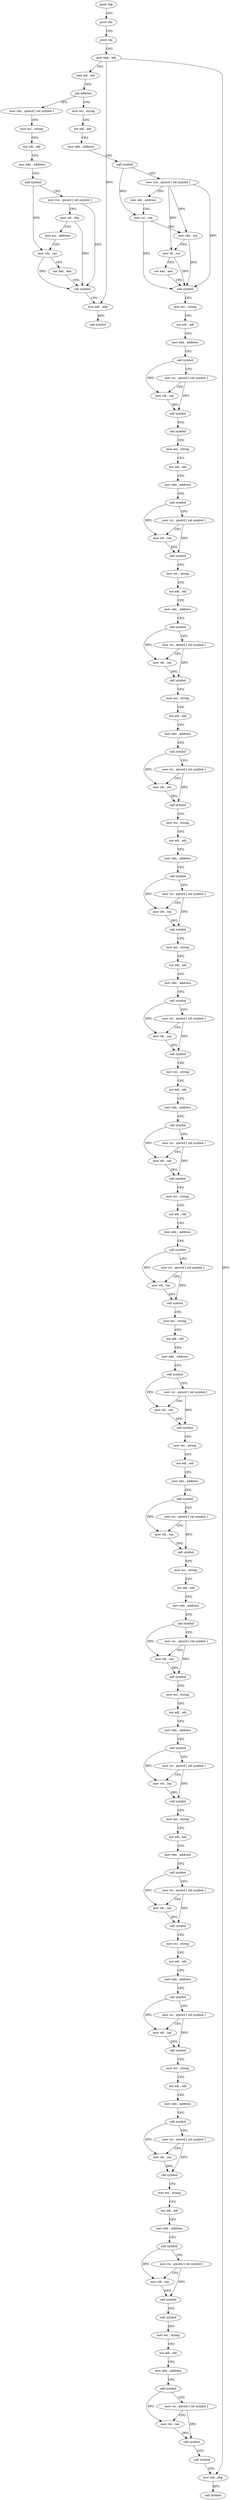 digraph "func" {
"4204976" [label = "push rbp" ]
"4204977" [label = "push rbx" ]
"4204978" [label = "push rax" ]
"4204979" [label = "mov ebp , edi" ]
"4204981" [label = "test edi , edi" ]
"4204983" [label = "jne address" ]
"4205600" [label = "mov rbx , qword [ rel symbol ]" ]
"4204989" [label = "mov esi , string" ]
"4205607" [label = "mov esi , string" ]
"4205612" [label = "xor edi , edi" ]
"4205614" [label = "mov edx , address" ]
"4205619" [label = "call symbol" ]
"4205624" [label = "mov rcx , qword [ rel symbol ]" ]
"4205631" [label = "mov rdi , rbx" ]
"4205634" [label = "mov esi , address" ]
"4205639" [label = "mov rdx , rax" ]
"4205642" [label = "xor eax , eax" ]
"4205644" [label = "call symbol" ]
"4205649" [label = "mov edi , ebp" ]
"4205651" [label = "call symbol" ]
"4204994" [label = "xor edi , edi" ]
"4204996" [label = "mov edx , address" ]
"4205001" [label = "call symbol" ]
"4205006" [label = "mov rcx , qword [ rel symbol ]" ]
"4205013" [label = "mov edi , address" ]
"4205018" [label = "mov rsi , rax" ]
"4205021" [label = "mov rdx , rcx" ]
"4205024" [label = "mov r8 , rcx" ]
"4205027" [label = "xor eax , eax" ]
"4205029" [label = "call symbol" ]
"4205034" [label = "mov esi , string" ]
"4205039" [label = "xor edi , edi" ]
"4205041" [label = "mov edx , address" ]
"4205046" [label = "call symbol" ]
"4205051" [label = "mov rsi , qword [ rel symbol ]" ]
"4205058" [label = "mov rdi , rax" ]
"4205061" [label = "call symbol" ]
"4205066" [label = "call symbol" ]
"4205071" [label = "mov esi , string" ]
"4205076" [label = "xor edi , edi" ]
"4205078" [label = "mov edx , address" ]
"4205083" [label = "call symbol" ]
"4205088" [label = "mov rsi , qword [ rel symbol ]" ]
"4205095" [label = "mov rdi , rax" ]
"4205098" [label = "call symbol" ]
"4205103" [label = "mov esi , string" ]
"4205108" [label = "xor edi , edi" ]
"4205110" [label = "mov edx , address" ]
"4205115" [label = "call symbol" ]
"4205120" [label = "mov rsi , qword [ rel symbol ]" ]
"4205127" [label = "mov rdi , rax" ]
"4205130" [label = "call symbol" ]
"4205135" [label = "mov esi , string" ]
"4205140" [label = "xor edi , edi" ]
"4205142" [label = "mov edx , address" ]
"4205147" [label = "call symbol" ]
"4205152" [label = "mov rsi , qword [ rel symbol ]" ]
"4205159" [label = "mov rdi , rax" ]
"4205162" [label = "call symbol" ]
"4205167" [label = "mov esi , string" ]
"4205172" [label = "xor edi , edi" ]
"4205174" [label = "mov edx , address" ]
"4205179" [label = "call symbol" ]
"4205184" [label = "mov rsi , qword [ rel symbol ]" ]
"4205191" [label = "mov rdi , rax" ]
"4205194" [label = "call symbol" ]
"4205199" [label = "mov esi , string" ]
"4205204" [label = "xor edi , edi" ]
"4205206" [label = "mov edx , address" ]
"4205211" [label = "call symbol" ]
"4205216" [label = "mov rsi , qword [ rel symbol ]" ]
"4205223" [label = "mov rdi , rax" ]
"4205226" [label = "call symbol" ]
"4205231" [label = "mov esi , string" ]
"4205236" [label = "xor edi , edi" ]
"4205238" [label = "mov edx , address" ]
"4205243" [label = "call symbol" ]
"4205248" [label = "mov rsi , qword [ rel symbol ]" ]
"4205255" [label = "mov rdi , rax" ]
"4205258" [label = "call symbol" ]
"4205263" [label = "mov esi , string" ]
"4205268" [label = "xor edi , edi" ]
"4205270" [label = "mov edx , address" ]
"4205275" [label = "call symbol" ]
"4205280" [label = "mov rsi , qword [ rel symbol ]" ]
"4205287" [label = "mov rdi , rax" ]
"4205290" [label = "call symbol" ]
"4205295" [label = "mov esi , string" ]
"4205300" [label = "xor edi , edi" ]
"4205302" [label = "mov edx , address" ]
"4205307" [label = "call symbol" ]
"4205312" [label = "mov rsi , qword [ rel symbol ]" ]
"4205319" [label = "mov rdi , rax" ]
"4205322" [label = "call symbol" ]
"4205327" [label = "mov esi , string" ]
"4205332" [label = "xor edi , edi" ]
"4205334" [label = "mov edx , address" ]
"4205339" [label = "call symbol" ]
"4205344" [label = "mov rsi , qword [ rel symbol ]" ]
"4205351" [label = "mov rdi , rax" ]
"4205354" [label = "call symbol" ]
"4205359" [label = "mov esi , string" ]
"4205364" [label = "xor edi , edi" ]
"4205366" [label = "mov edx , address" ]
"4205371" [label = "call symbol" ]
"4205376" [label = "mov rsi , qword [ rel symbol ]" ]
"4205383" [label = "mov rdi , rax" ]
"4205386" [label = "call symbol" ]
"4205391" [label = "mov esi , string" ]
"4205396" [label = "xor edi , edi" ]
"4205398" [label = "mov edx , address" ]
"4205403" [label = "call symbol" ]
"4205408" [label = "mov rsi , qword [ rel symbol ]" ]
"4205415" [label = "mov rdi , rax" ]
"4205418" [label = "call symbol" ]
"4205423" [label = "mov esi , string" ]
"4205428" [label = "xor edi , edi" ]
"4205430" [label = "mov edx , address" ]
"4205435" [label = "call symbol" ]
"4205440" [label = "mov rsi , qword [ rel symbol ]" ]
"4205447" [label = "mov rdi , rax" ]
"4205450" [label = "call symbol" ]
"4205455" [label = "mov esi , string" ]
"4205460" [label = "xor edi , edi" ]
"4205462" [label = "mov edx , address" ]
"4205467" [label = "call symbol" ]
"4205472" [label = "mov rsi , qword [ rel symbol ]" ]
"4205479" [label = "mov rdi , rax" ]
"4205482" [label = "call symbol" ]
"4205487" [label = "mov esi , string" ]
"4205492" [label = "xor edi , edi" ]
"4205494" [label = "mov edx , address" ]
"4205499" [label = "call symbol" ]
"4205504" [label = "mov rsi , qword [ rel symbol ]" ]
"4205511" [label = "mov rdi , rax" ]
"4205514" [label = "call symbol" ]
"4205519" [label = "mov esi , string" ]
"4205524" [label = "xor edi , edi" ]
"4205526" [label = "mov edx , address" ]
"4205531" [label = "call symbol" ]
"4205536" [label = "mov rsi , qword [ rel symbol ]" ]
"4205543" [label = "mov rdi , rax" ]
"4205546" [label = "call symbol" ]
"4205551" [label = "call symbol" ]
"4205556" [label = "mov esi , string" ]
"4205561" [label = "xor edi , edi" ]
"4205563" [label = "mov edx , address" ]
"4205568" [label = "call symbol" ]
"4205573" [label = "mov rsi , qword [ rel symbol ]" ]
"4205580" [label = "mov rdi , rax" ]
"4205583" [label = "call symbol" ]
"4205588" [label = "call symbol" ]
"4205593" [label = "mov edi , ebp" ]
"4205595" [label = "call symbol" ]
"4204976" -> "4204977" [ label = "CFG" ]
"4204977" -> "4204978" [ label = "CFG" ]
"4204978" -> "4204979" [ label = "CFG" ]
"4204979" -> "4204981" [ label = "CFG" ]
"4204979" -> "4205649" [ label = "DFG" ]
"4204979" -> "4205593" [ label = "DFG" ]
"4204981" -> "4204983" [ label = "CFG" ]
"4204983" -> "4205600" [ label = "CFG" ]
"4204983" -> "4204989" [ label = "CFG" ]
"4205600" -> "4205607" [ label = "CFG" ]
"4204989" -> "4204994" [ label = "CFG" ]
"4205607" -> "4205612" [ label = "CFG" ]
"4205612" -> "4205614" [ label = "CFG" ]
"4205614" -> "4205619" [ label = "CFG" ]
"4205619" -> "4205624" [ label = "CFG" ]
"4205619" -> "4205639" [ label = "DFG" ]
"4205624" -> "4205631" [ label = "CFG" ]
"4205624" -> "4205644" [ label = "DFG" ]
"4205631" -> "4205634" [ label = "CFG" ]
"4205631" -> "4205644" [ label = "DFG" ]
"4205634" -> "4205639" [ label = "CFG" ]
"4205639" -> "4205642" [ label = "CFG" ]
"4205639" -> "4205644" [ label = "DFG" ]
"4205642" -> "4205644" [ label = "CFG" ]
"4205644" -> "4205649" [ label = "CFG" ]
"4205649" -> "4205651" [ label = "DFG" ]
"4204994" -> "4204996" [ label = "CFG" ]
"4204996" -> "4205001" [ label = "CFG" ]
"4205001" -> "4205006" [ label = "CFG" ]
"4205001" -> "4205018" [ label = "DFG" ]
"4205006" -> "4205013" [ label = "CFG" ]
"4205006" -> "4205021" [ label = "DFG" ]
"4205006" -> "4205024" [ label = "DFG" ]
"4205006" -> "4205029" [ label = "DFG" ]
"4205013" -> "4205018" [ label = "CFG" ]
"4205018" -> "4205021" [ label = "CFG" ]
"4205018" -> "4205029" [ label = "DFG" ]
"4205021" -> "4205024" [ label = "CFG" ]
"4205021" -> "4205029" [ label = "DFG" ]
"4205024" -> "4205027" [ label = "CFG" ]
"4205024" -> "4205029" [ label = "DFG" ]
"4205027" -> "4205029" [ label = "CFG" ]
"4205029" -> "4205034" [ label = "CFG" ]
"4205034" -> "4205039" [ label = "CFG" ]
"4205039" -> "4205041" [ label = "CFG" ]
"4205041" -> "4205046" [ label = "CFG" ]
"4205046" -> "4205051" [ label = "CFG" ]
"4205046" -> "4205058" [ label = "DFG" ]
"4205051" -> "4205058" [ label = "CFG" ]
"4205051" -> "4205061" [ label = "DFG" ]
"4205058" -> "4205061" [ label = "DFG" ]
"4205061" -> "4205066" [ label = "CFG" ]
"4205066" -> "4205071" [ label = "CFG" ]
"4205071" -> "4205076" [ label = "CFG" ]
"4205076" -> "4205078" [ label = "CFG" ]
"4205078" -> "4205083" [ label = "CFG" ]
"4205083" -> "4205088" [ label = "CFG" ]
"4205083" -> "4205095" [ label = "DFG" ]
"4205088" -> "4205095" [ label = "CFG" ]
"4205088" -> "4205098" [ label = "DFG" ]
"4205095" -> "4205098" [ label = "DFG" ]
"4205098" -> "4205103" [ label = "CFG" ]
"4205103" -> "4205108" [ label = "CFG" ]
"4205108" -> "4205110" [ label = "CFG" ]
"4205110" -> "4205115" [ label = "CFG" ]
"4205115" -> "4205120" [ label = "CFG" ]
"4205115" -> "4205127" [ label = "DFG" ]
"4205120" -> "4205127" [ label = "CFG" ]
"4205120" -> "4205130" [ label = "DFG" ]
"4205127" -> "4205130" [ label = "DFG" ]
"4205130" -> "4205135" [ label = "CFG" ]
"4205135" -> "4205140" [ label = "CFG" ]
"4205140" -> "4205142" [ label = "CFG" ]
"4205142" -> "4205147" [ label = "CFG" ]
"4205147" -> "4205152" [ label = "CFG" ]
"4205147" -> "4205159" [ label = "DFG" ]
"4205152" -> "4205159" [ label = "CFG" ]
"4205152" -> "4205162" [ label = "DFG" ]
"4205159" -> "4205162" [ label = "DFG" ]
"4205162" -> "4205167" [ label = "CFG" ]
"4205167" -> "4205172" [ label = "CFG" ]
"4205172" -> "4205174" [ label = "CFG" ]
"4205174" -> "4205179" [ label = "CFG" ]
"4205179" -> "4205184" [ label = "CFG" ]
"4205179" -> "4205191" [ label = "DFG" ]
"4205184" -> "4205191" [ label = "CFG" ]
"4205184" -> "4205194" [ label = "DFG" ]
"4205191" -> "4205194" [ label = "DFG" ]
"4205194" -> "4205199" [ label = "CFG" ]
"4205199" -> "4205204" [ label = "CFG" ]
"4205204" -> "4205206" [ label = "CFG" ]
"4205206" -> "4205211" [ label = "CFG" ]
"4205211" -> "4205216" [ label = "CFG" ]
"4205211" -> "4205223" [ label = "DFG" ]
"4205216" -> "4205223" [ label = "CFG" ]
"4205216" -> "4205226" [ label = "DFG" ]
"4205223" -> "4205226" [ label = "DFG" ]
"4205226" -> "4205231" [ label = "CFG" ]
"4205231" -> "4205236" [ label = "CFG" ]
"4205236" -> "4205238" [ label = "CFG" ]
"4205238" -> "4205243" [ label = "CFG" ]
"4205243" -> "4205248" [ label = "CFG" ]
"4205243" -> "4205255" [ label = "DFG" ]
"4205248" -> "4205255" [ label = "CFG" ]
"4205248" -> "4205258" [ label = "DFG" ]
"4205255" -> "4205258" [ label = "DFG" ]
"4205258" -> "4205263" [ label = "CFG" ]
"4205263" -> "4205268" [ label = "CFG" ]
"4205268" -> "4205270" [ label = "CFG" ]
"4205270" -> "4205275" [ label = "CFG" ]
"4205275" -> "4205280" [ label = "CFG" ]
"4205275" -> "4205287" [ label = "DFG" ]
"4205280" -> "4205287" [ label = "CFG" ]
"4205280" -> "4205290" [ label = "DFG" ]
"4205287" -> "4205290" [ label = "DFG" ]
"4205290" -> "4205295" [ label = "CFG" ]
"4205295" -> "4205300" [ label = "CFG" ]
"4205300" -> "4205302" [ label = "CFG" ]
"4205302" -> "4205307" [ label = "CFG" ]
"4205307" -> "4205312" [ label = "CFG" ]
"4205307" -> "4205319" [ label = "DFG" ]
"4205312" -> "4205319" [ label = "CFG" ]
"4205312" -> "4205322" [ label = "DFG" ]
"4205319" -> "4205322" [ label = "DFG" ]
"4205322" -> "4205327" [ label = "CFG" ]
"4205327" -> "4205332" [ label = "CFG" ]
"4205332" -> "4205334" [ label = "CFG" ]
"4205334" -> "4205339" [ label = "CFG" ]
"4205339" -> "4205344" [ label = "CFG" ]
"4205339" -> "4205351" [ label = "DFG" ]
"4205344" -> "4205351" [ label = "CFG" ]
"4205344" -> "4205354" [ label = "DFG" ]
"4205351" -> "4205354" [ label = "DFG" ]
"4205354" -> "4205359" [ label = "CFG" ]
"4205359" -> "4205364" [ label = "CFG" ]
"4205364" -> "4205366" [ label = "CFG" ]
"4205366" -> "4205371" [ label = "CFG" ]
"4205371" -> "4205376" [ label = "CFG" ]
"4205371" -> "4205383" [ label = "DFG" ]
"4205376" -> "4205383" [ label = "CFG" ]
"4205376" -> "4205386" [ label = "DFG" ]
"4205383" -> "4205386" [ label = "DFG" ]
"4205386" -> "4205391" [ label = "CFG" ]
"4205391" -> "4205396" [ label = "CFG" ]
"4205396" -> "4205398" [ label = "CFG" ]
"4205398" -> "4205403" [ label = "CFG" ]
"4205403" -> "4205408" [ label = "CFG" ]
"4205403" -> "4205415" [ label = "DFG" ]
"4205408" -> "4205415" [ label = "CFG" ]
"4205408" -> "4205418" [ label = "DFG" ]
"4205415" -> "4205418" [ label = "DFG" ]
"4205418" -> "4205423" [ label = "CFG" ]
"4205423" -> "4205428" [ label = "CFG" ]
"4205428" -> "4205430" [ label = "CFG" ]
"4205430" -> "4205435" [ label = "CFG" ]
"4205435" -> "4205440" [ label = "CFG" ]
"4205435" -> "4205447" [ label = "DFG" ]
"4205440" -> "4205447" [ label = "CFG" ]
"4205440" -> "4205450" [ label = "DFG" ]
"4205447" -> "4205450" [ label = "DFG" ]
"4205450" -> "4205455" [ label = "CFG" ]
"4205455" -> "4205460" [ label = "CFG" ]
"4205460" -> "4205462" [ label = "CFG" ]
"4205462" -> "4205467" [ label = "CFG" ]
"4205467" -> "4205472" [ label = "CFG" ]
"4205467" -> "4205479" [ label = "DFG" ]
"4205472" -> "4205479" [ label = "CFG" ]
"4205472" -> "4205482" [ label = "DFG" ]
"4205479" -> "4205482" [ label = "DFG" ]
"4205482" -> "4205487" [ label = "CFG" ]
"4205487" -> "4205492" [ label = "CFG" ]
"4205492" -> "4205494" [ label = "CFG" ]
"4205494" -> "4205499" [ label = "CFG" ]
"4205499" -> "4205504" [ label = "CFG" ]
"4205499" -> "4205511" [ label = "DFG" ]
"4205504" -> "4205511" [ label = "CFG" ]
"4205504" -> "4205514" [ label = "DFG" ]
"4205511" -> "4205514" [ label = "DFG" ]
"4205514" -> "4205519" [ label = "CFG" ]
"4205519" -> "4205524" [ label = "CFG" ]
"4205524" -> "4205526" [ label = "CFG" ]
"4205526" -> "4205531" [ label = "CFG" ]
"4205531" -> "4205536" [ label = "CFG" ]
"4205531" -> "4205543" [ label = "DFG" ]
"4205536" -> "4205543" [ label = "CFG" ]
"4205536" -> "4205546" [ label = "DFG" ]
"4205543" -> "4205546" [ label = "DFG" ]
"4205546" -> "4205551" [ label = "CFG" ]
"4205551" -> "4205556" [ label = "CFG" ]
"4205556" -> "4205561" [ label = "CFG" ]
"4205561" -> "4205563" [ label = "CFG" ]
"4205563" -> "4205568" [ label = "CFG" ]
"4205568" -> "4205573" [ label = "CFG" ]
"4205568" -> "4205580" [ label = "DFG" ]
"4205573" -> "4205580" [ label = "CFG" ]
"4205573" -> "4205583" [ label = "DFG" ]
"4205580" -> "4205583" [ label = "DFG" ]
"4205583" -> "4205588" [ label = "CFG" ]
"4205588" -> "4205593" [ label = "CFG" ]
"4205593" -> "4205595" [ label = "DFG" ]
}
